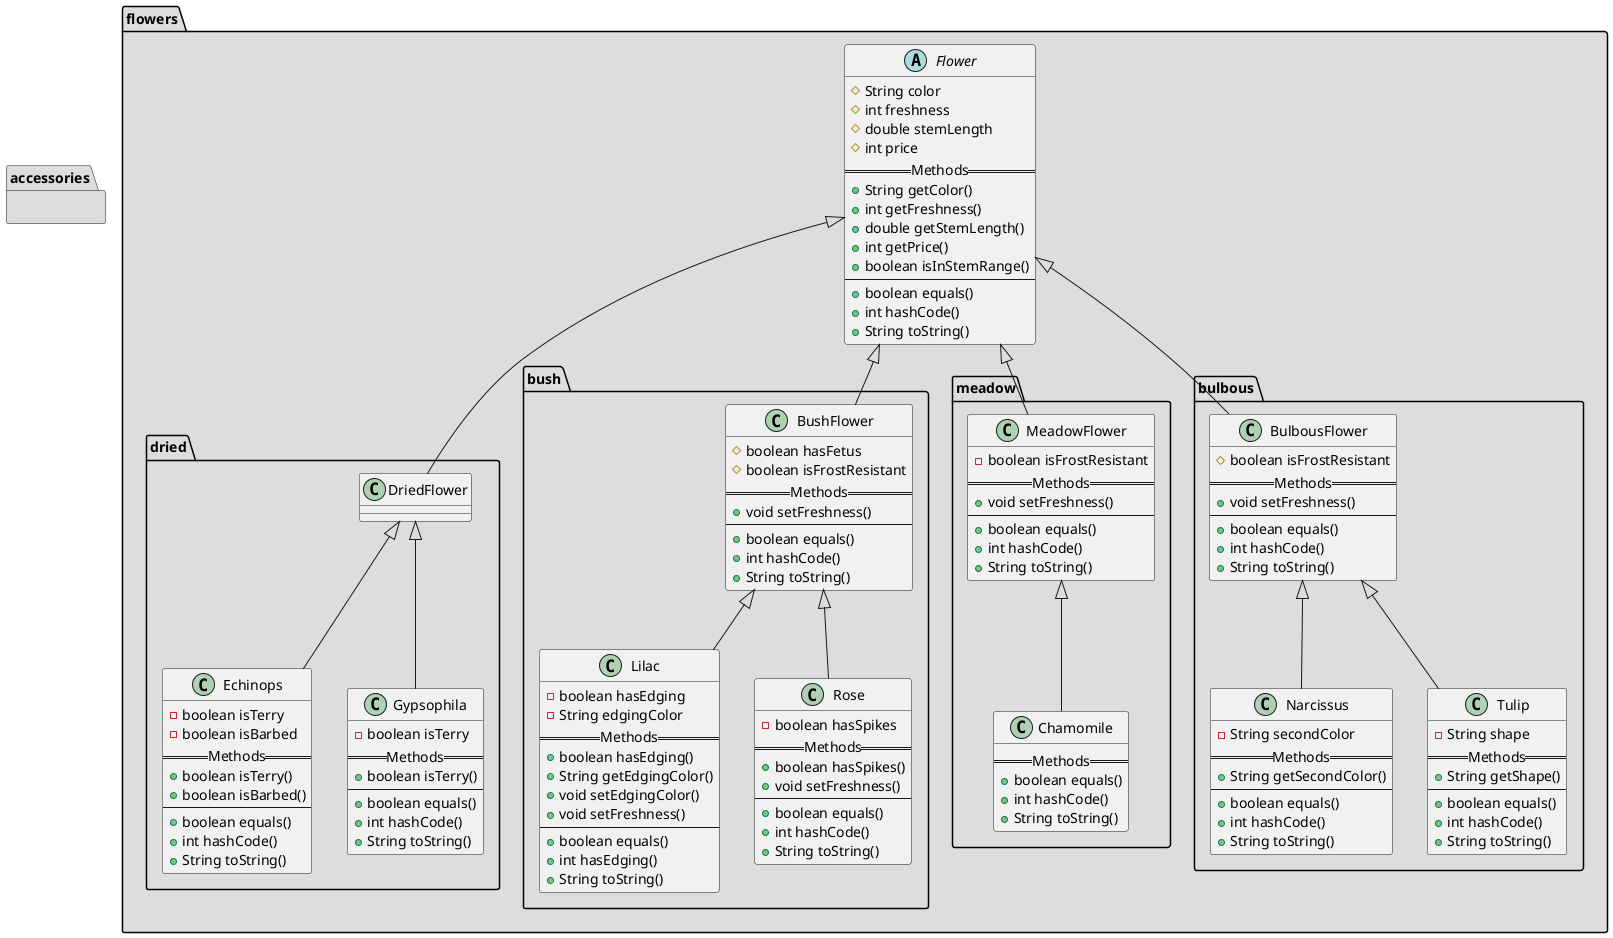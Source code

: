 @startuml

package flowers #DDDDDD {
    abstract class Flower {
        # String color
        # int freshness
        # double stemLength
        # int price
        == Methods ==
        + String getColor()
        + int getFreshness()
        + double getStemLength()
        + int getPrice()
        + boolean isInStemRange()
        --
        + boolean equals()
        + int hashCode()
        + String toString()
    }
}

package flowers.dried #DDDDDD {
    class DriedFlower

    class Echinops {
        - boolean isTerry
        - boolean isBarbed
        == Methods ==
        + boolean isTerry()
        + boolean isBarbed()
        --
        + boolean equals()
        + int hashCode()
        + String toString()
    }

    class Gypsophila {
        - boolean isTerry
        == Methods ==
        + boolean isTerry()
        --
        + boolean equals()
        + int hashCode()
        + String toString()
    }
}

package flowers.bush #DDDDDD {
    class BushFlower {
        # boolean hasFetus
        # boolean isFrostResistant
        == Methods ==
        + void setFreshness()
        --
        + boolean equals()
        + int hashCode()
        + String toString()
    }

    class Lilac {
        - boolean hasEdging
        - String edgingColor
        == Methods ==
        + boolean hasEdging()
        + String getEdgingColor()
        + void setEdgingColor()
        + void setFreshness()
        --
        + boolean equals()
        + int hasEdging()
        + String toString()
    }

    class Rose {
        - boolean hasSpikes
        == Methods ==
        + boolean hasSpikes()
        + void setFreshness()
        --
        + boolean equals()
        + int hashCode()
        + String toString()
    }
}

package flowers.meadow #DDDDDD {
    class MeadowFlower {
        - boolean isFrostResistant
        == Methods ==
        + void setFreshness()
        --
        + boolean equals()
        + int hashCode()
        + String toString()
    }

    class Chamomile {
        == Methods ==
        + boolean equals()
        + int hashCode()
        + String toString()
    }
}

package flowers.bulbous #DDDDDD {
    class BulbousFlower {
        # boolean isFrostResistant
        == Methods ==
        + void setFreshness()
        --
        + boolean equals()
        + int hashCode()
        + String toString()
    }

    class Narcissus {
        - String secondColor
        == Methods ==
        + String getSecondColor()
        --
        + boolean equals()
        + int hashCode()
        + String toString()
    }

    class Tulip {
        - String shape
        == Methods ==
        + String getShape()
        --
        + boolean equals()
        + int hashCode()
        + String toString()
    }
}

Flower <|-- DriedFlower
Flower <|-- BushFlower
Flower <|-- BulbousFlower
Flower <|-- MeadowFlower

DriedFlower <|-- Echinops
DriedFlower <|-- Gypsophila

BushFlower <|-- Lilac
BushFlower <|-- Rose

BulbousFlower <|-- Narcissus
BulbousFlower <|-- Tulip

MeadowFlower <|-- Chamomile

package accessories #DDDDDD {
}

@enduml